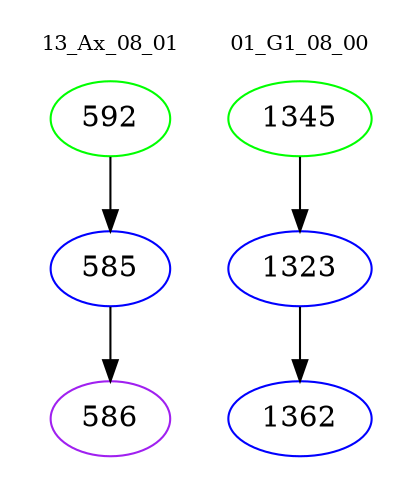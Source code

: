 digraph{
subgraph cluster_0 {
color = white
label = "13_Ax_08_01";
fontsize=10;
T0_592 [label="592", color="green"]
T0_592 -> T0_585 [color="black"]
T0_585 [label="585", color="blue"]
T0_585 -> T0_586 [color="black"]
T0_586 [label="586", color="purple"]
}
subgraph cluster_1 {
color = white
label = "01_G1_08_00";
fontsize=10;
T1_1345 [label="1345", color="green"]
T1_1345 -> T1_1323 [color="black"]
T1_1323 [label="1323", color="blue"]
T1_1323 -> T1_1362 [color="black"]
T1_1362 [label="1362", color="blue"]
}
}
